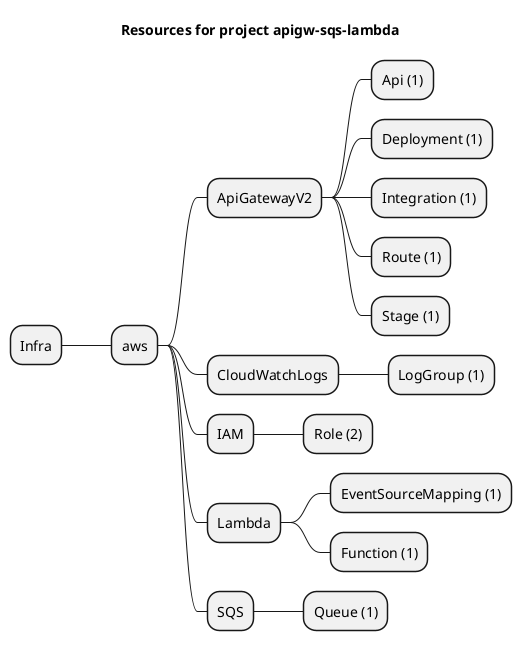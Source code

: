 @startmindmap
title Resources for project apigw-sqs-lambda
skinparam monochrome true
+ Infra
++ aws
+++ ApiGatewayV2
++++ Api (1)
++++ Deployment (1)
++++ Integration (1)
++++ Route (1)
++++ Stage (1)
+++ CloudWatchLogs
++++ LogGroup (1)
+++ IAM
++++ Role (2)
+++ Lambda
++++ EventSourceMapping (1)
++++ Function (1)
+++ SQS
++++ Queue (1)
@endmindmap
